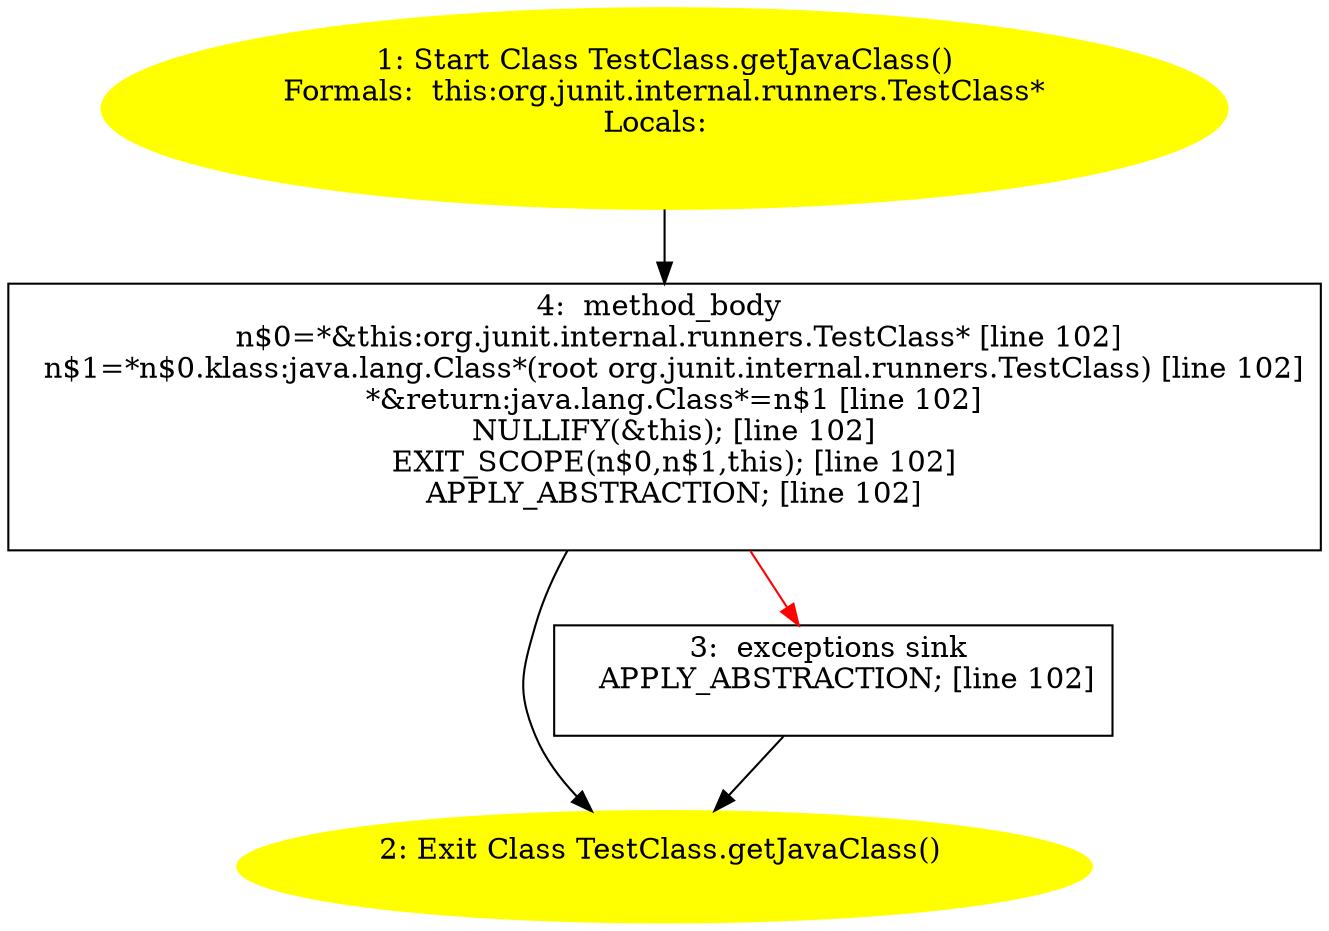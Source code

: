 /* @generated */
digraph cfg {
"org.junit.internal.runners.TestClass.getJavaClass():java.lang.Class.e41e6126ba2e6d23143bd6d29352e3b4_1" [label="1: Start Class TestClass.getJavaClass()\nFormals:  this:org.junit.internal.runners.TestClass*\nLocals:  \n  " color=yellow style=filled]
	

	 "org.junit.internal.runners.TestClass.getJavaClass():java.lang.Class.e41e6126ba2e6d23143bd6d29352e3b4_1" -> "org.junit.internal.runners.TestClass.getJavaClass():java.lang.Class.e41e6126ba2e6d23143bd6d29352e3b4_4" ;
"org.junit.internal.runners.TestClass.getJavaClass():java.lang.Class.e41e6126ba2e6d23143bd6d29352e3b4_2" [label="2: Exit Class TestClass.getJavaClass() \n  " color=yellow style=filled]
	

"org.junit.internal.runners.TestClass.getJavaClass():java.lang.Class.e41e6126ba2e6d23143bd6d29352e3b4_3" [label="3:  exceptions sink \n   APPLY_ABSTRACTION; [line 102]\n " shape="box"]
	

	 "org.junit.internal.runners.TestClass.getJavaClass():java.lang.Class.e41e6126ba2e6d23143bd6d29352e3b4_3" -> "org.junit.internal.runners.TestClass.getJavaClass():java.lang.Class.e41e6126ba2e6d23143bd6d29352e3b4_2" ;
"org.junit.internal.runners.TestClass.getJavaClass():java.lang.Class.e41e6126ba2e6d23143bd6d29352e3b4_4" [label="4:  method_body \n   n$0=*&this:org.junit.internal.runners.TestClass* [line 102]\n  n$1=*n$0.klass:java.lang.Class*(root org.junit.internal.runners.TestClass) [line 102]\n  *&return:java.lang.Class*=n$1 [line 102]\n  NULLIFY(&this); [line 102]\n  EXIT_SCOPE(n$0,n$1,this); [line 102]\n  APPLY_ABSTRACTION; [line 102]\n " shape="box"]
	

	 "org.junit.internal.runners.TestClass.getJavaClass():java.lang.Class.e41e6126ba2e6d23143bd6d29352e3b4_4" -> "org.junit.internal.runners.TestClass.getJavaClass():java.lang.Class.e41e6126ba2e6d23143bd6d29352e3b4_2" ;
	 "org.junit.internal.runners.TestClass.getJavaClass():java.lang.Class.e41e6126ba2e6d23143bd6d29352e3b4_4" -> "org.junit.internal.runners.TestClass.getJavaClass():java.lang.Class.e41e6126ba2e6d23143bd6d29352e3b4_3" [color="red" ];
}
